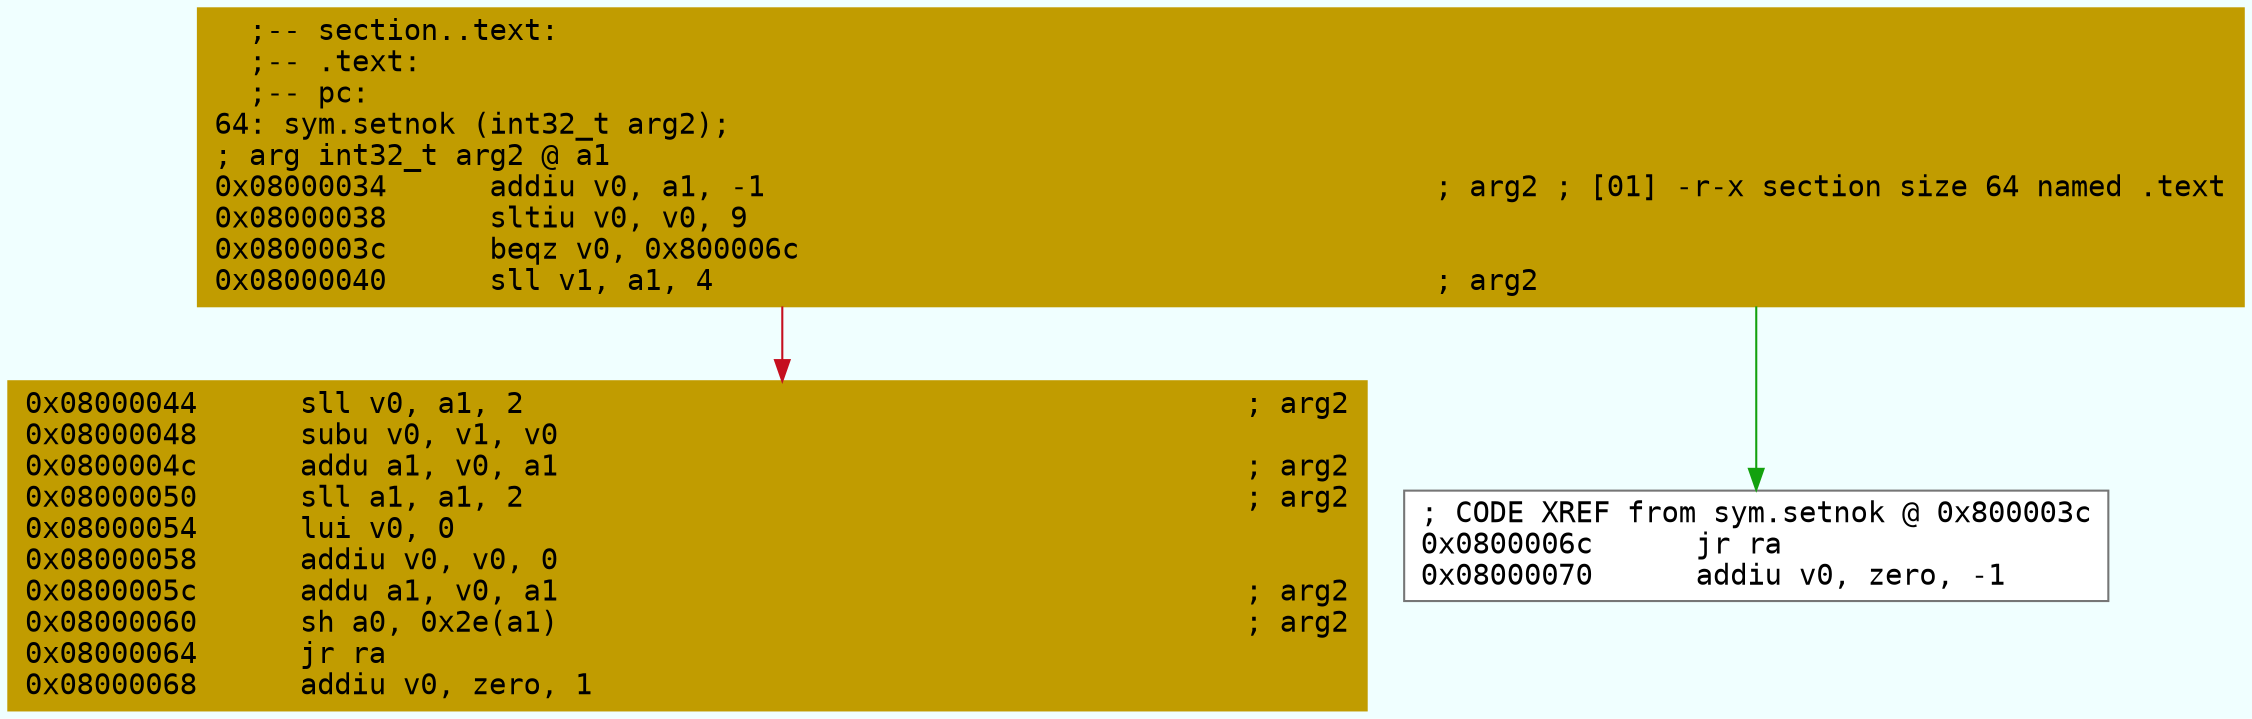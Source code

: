 digraph code {
	graph [bgcolor=azure fontsize=8 fontname="Courier" splines="ortho"];
	node [fillcolor=gray style=filled shape=box];
	edge [arrowhead="normal"];
	"0x08000034" [URL="sym.setnok/0x08000034", fillcolor="#c19c00",color="#c19c00", fontname="Courier",label="  ;-- section..text:\l  ;-- .text:\l  ;-- pc:\l64: sym.setnok (int32_t arg2);\l; arg int32_t arg2 @ a1\l0x08000034      addiu v0, a1, -1                                       ; arg2 ; [01] -r-x section size 64 named .text\l0x08000038      sltiu v0, v0, 9\l0x0800003c      beqz v0, 0x800006c\l0x08000040      sll v1, a1, 4                                          ; arg2\l"]
	"0x08000044" [URL="sym.setnok/0x08000044", fillcolor="#c19c00",color="#c19c00", fontname="Courier",label="0x08000044      sll v0, a1, 2                                          ; arg2\l0x08000048      subu v0, v1, v0\l0x0800004c      addu a1, v0, a1                                        ; arg2\l0x08000050      sll a1, a1, 2                                          ; arg2\l0x08000054      lui v0, 0\l0x08000058      addiu v0, v0, 0\l0x0800005c      addu a1, v0, a1                                        ; arg2\l0x08000060      sh a0, 0x2e(a1)                                        ; arg2\l0x08000064      jr ra\l0x08000068      addiu v0, zero, 1\l"]
	"0x0800006c" [URL="sym.setnok/0x0800006c", fillcolor="white",color="#767676", fontname="Courier",label="; CODE XREF from sym.setnok @ 0x800003c\l0x0800006c      jr ra\l0x08000070      addiu v0, zero, -1\l"]
        "0x08000034" -> "0x0800006c" [color="#13a10e"];
        "0x08000034" -> "0x08000044" [color="#c50f1f"];
}
